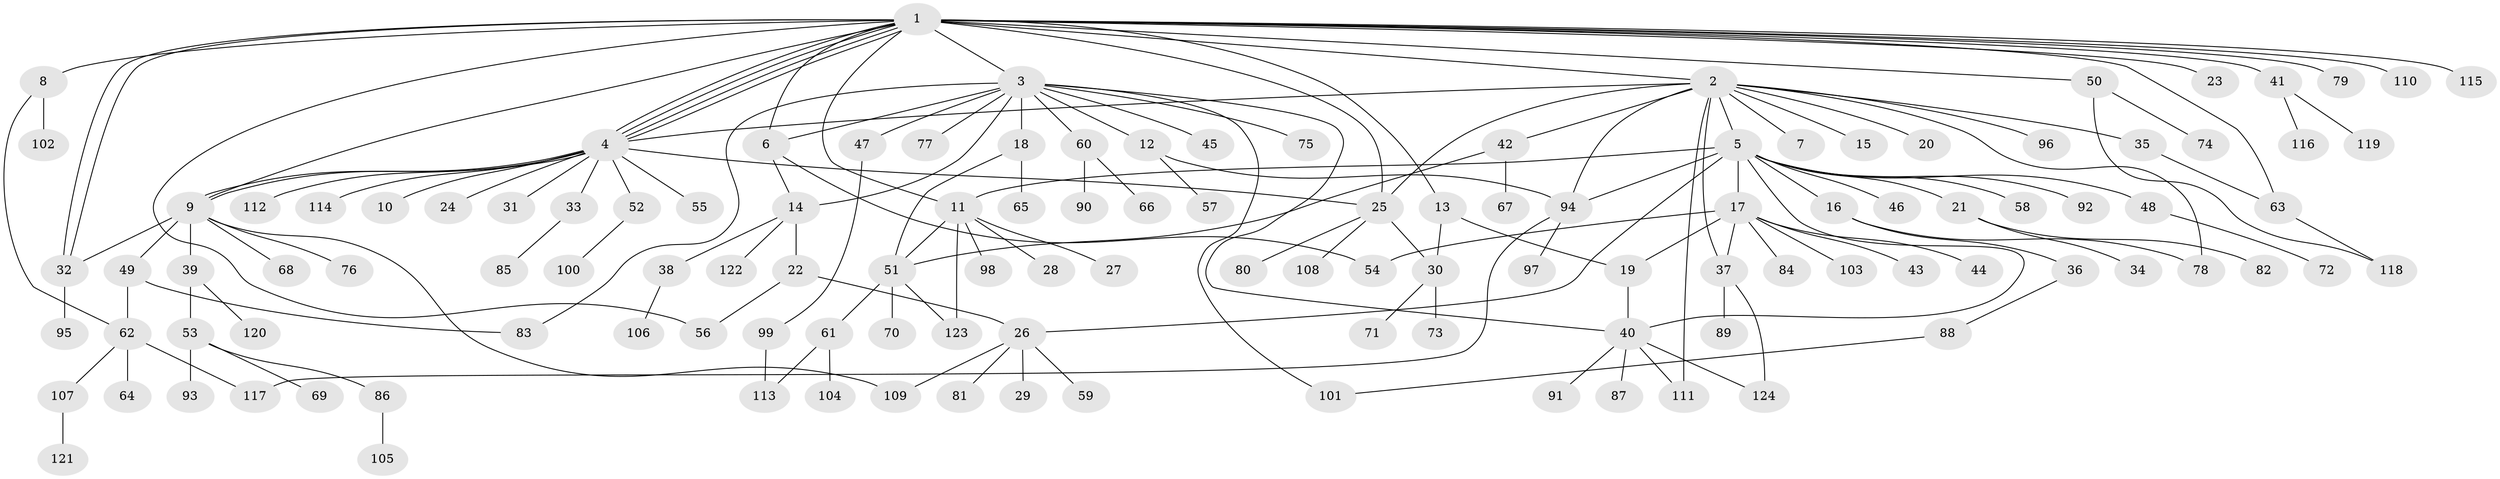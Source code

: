 // coarse degree distribution, {31: 0.010416666666666666, 13: 0.010416666666666666, 14: 0.010416666666666666, 16: 0.010416666666666666, 6: 0.020833333333333332, 1: 0.5520833333333334, 2: 0.21875, 9: 0.010416666666666666, 3: 0.08333333333333333, 10: 0.010416666666666666, 8: 0.010416666666666666, 5: 0.041666666666666664, 4: 0.010416666666666666}
// Generated by graph-tools (version 1.1) at 2025/51/02/27/25 19:51:55]
// undirected, 124 vertices, 160 edges
graph export_dot {
graph [start="1"]
  node [color=gray90,style=filled];
  1;
  2;
  3;
  4;
  5;
  6;
  7;
  8;
  9;
  10;
  11;
  12;
  13;
  14;
  15;
  16;
  17;
  18;
  19;
  20;
  21;
  22;
  23;
  24;
  25;
  26;
  27;
  28;
  29;
  30;
  31;
  32;
  33;
  34;
  35;
  36;
  37;
  38;
  39;
  40;
  41;
  42;
  43;
  44;
  45;
  46;
  47;
  48;
  49;
  50;
  51;
  52;
  53;
  54;
  55;
  56;
  57;
  58;
  59;
  60;
  61;
  62;
  63;
  64;
  65;
  66;
  67;
  68;
  69;
  70;
  71;
  72;
  73;
  74;
  75;
  76;
  77;
  78;
  79;
  80;
  81;
  82;
  83;
  84;
  85;
  86;
  87;
  88;
  89;
  90;
  91;
  92;
  93;
  94;
  95;
  96;
  97;
  98;
  99;
  100;
  101;
  102;
  103;
  104;
  105;
  106;
  107;
  108;
  109;
  110;
  111;
  112;
  113;
  114;
  115;
  116;
  117;
  118;
  119;
  120;
  121;
  122;
  123;
  124;
  1 -- 2;
  1 -- 3;
  1 -- 4;
  1 -- 4;
  1 -- 4;
  1 -- 4;
  1 -- 6;
  1 -- 8;
  1 -- 9;
  1 -- 11;
  1 -- 13;
  1 -- 23;
  1 -- 25;
  1 -- 32;
  1 -- 32;
  1 -- 41;
  1 -- 50;
  1 -- 56;
  1 -- 63;
  1 -- 79;
  1 -- 110;
  1 -- 115;
  2 -- 4;
  2 -- 5;
  2 -- 7;
  2 -- 15;
  2 -- 20;
  2 -- 25;
  2 -- 35;
  2 -- 37;
  2 -- 42;
  2 -- 78;
  2 -- 94;
  2 -- 96;
  2 -- 111;
  3 -- 6;
  3 -- 12;
  3 -- 14;
  3 -- 18;
  3 -- 40;
  3 -- 45;
  3 -- 47;
  3 -- 60;
  3 -- 75;
  3 -- 77;
  3 -- 83;
  3 -- 101;
  4 -- 9;
  4 -- 9;
  4 -- 10;
  4 -- 24;
  4 -- 25;
  4 -- 31;
  4 -- 33;
  4 -- 52;
  4 -- 55;
  4 -- 112;
  4 -- 114;
  5 -- 11;
  5 -- 16;
  5 -- 17;
  5 -- 21;
  5 -- 26;
  5 -- 40;
  5 -- 46;
  5 -- 48;
  5 -- 58;
  5 -- 92;
  5 -- 94;
  6 -- 14;
  6 -- 54;
  8 -- 62;
  8 -- 102;
  9 -- 32;
  9 -- 39;
  9 -- 49;
  9 -- 68;
  9 -- 76;
  9 -- 109;
  11 -- 27;
  11 -- 28;
  11 -- 51;
  11 -- 98;
  11 -- 123;
  12 -- 57;
  12 -- 94;
  13 -- 19;
  13 -- 30;
  14 -- 22;
  14 -- 38;
  14 -- 122;
  16 -- 36;
  16 -- 78;
  17 -- 19;
  17 -- 37;
  17 -- 43;
  17 -- 44;
  17 -- 54;
  17 -- 84;
  17 -- 103;
  18 -- 51;
  18 -- 65;
  19 -- 40;
  21 -- 34;
  21 -- 82;
  22 -- 26;
  22 -- 56;
  25 -- 30;
  25 -- 80;
  25 -- 108;
  26 -- 29;
  26 -- 59;
  26 -- 81;
  26 -- 109;
  30 -- 71;
  30 -- 73;
  32 -- 95;
  33 -- 85;
  35 -- 63;
  36 -- 88;
  37 -- 89;
  37 -- 124;
  38 -- 106;
  39 -- 53;
  39 -- 120;
  40 -- 87;
  40 -- 91;
  40 -- 111;
  40 -- 124;
  41 -- 116;
  41 -- 119;
  42 -- 51;
  42 -- 67;
  47 -- 99;
  48 -- 72;
  49 -- 62;
  49 -- 83;
  50 -- 74;
  50 -- 118;
  51 -- 61;
  51 -- 70;
  51 -- 123;
  52 -- 100;
  53 -- 69;
  53 -- 86;
  53 -- 93;
  60 -- 66;
  60 -- 90;
  61 -- 104;
  61 -- 113;
  62 -- 64;
  62 -- 107;
  62 -- 117;
  63 -- 118;
  86 -- 105;
  88 -- 101;
  94 -- 97;
  94 -- 117;
  99 -- 113;
  107 -- 121;
}
